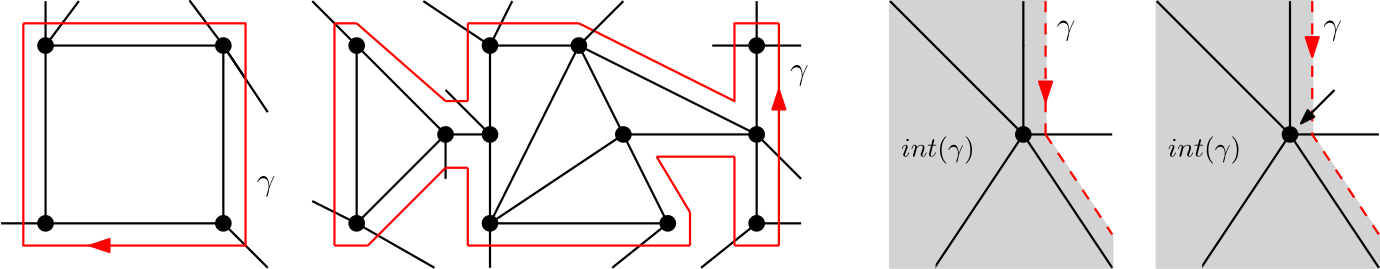 <?xml version="1.0"?>
<!DOCTYPE ipe SYSTEM "ipe.dtd">
<ipe version="70206" creator="Ipe 7.2.7">
<info created="D:20190606130513" modified="D:20190606131431"/>
<ipestyle name="basic">
<symbol name="arrow/arc(spx)">
<path stroke="sym-stroke" fill="sym-stroke" pen="sym-pen">
0 0 m
-1 0.333 l
-1 -0.333 l
h
</path>
</symbol>
<symbol name="arrow/farc(spx)">
<path stroke="sym-stroke" fill="white" pen="sym-pen">
0 0 m
-1 0.333 l
-1 -0.333 l
h
</path>
</symbol>
<symbol name="arrow/ptarc(spx)">
<path stroke="sym-stroke" fill="sym-stroke" pen="sym-pen">
0 0 m
-1 0.333 l
-0.8 0 l
-1 -0.333 l
h
</path>
</symbol>
<symbol name="arrow/fptarc(spx)">
<path stroke="sym-stroke" fill="white" pen="sym-pen">
0 0 m
-1 0.333 l
-0.8 0 l
-1 -0.333 l
h
</path>
</symbol>
<symbol name="mark/circle(sx)" transformations="translations">
<path fill="sym-stroke">
0.6 0 0 0.6 0 0 e
0.4 0 0 0.4 0 0 e
</path>
</symbol>
<symbol name="mark/disk(sx)" transformations="translations">
<path fill="sym-stroke">
0.6 0 0 0.6 0 0 e
</path>
</symbol>
<symbol name="mark/fdisk(sfx)" transformations="translations">
<group>
<path fill="sym-fill">
0.5 0 0 0.5 0 0 e
</path>
<path fill="sym-stroke" fillrule="eofill">
0.6 0 0 0.6 0 0 e
0.4 0 0 0.4 0 0 e
</path>
</group>
</symbol>
<symbol name="mark/box(sx)" transformations="translations">
<path fill="sym-stroke" fillrule="eofill">
-0.6 -0.6 m
0.6 -0.6 l
0.6 0.6 l
-0.6 0.6 l
h
-0.4 -0.4 m
0.4 -0.4 l
0.4 0.4 l
-0.4 0.4 l
h
</path>
</symbol>
<symbol name="mark/square(sx)" transformations="translations">
<path fill="sym-stroke">
-0.6 -0.6 m
0.6 -0.6 l
0.6 0.6 l
-0.6 0.6 l
h
</path>
</symbol>
<symbol name="mark/fsquare(sfx)" transformations="translations">
<group>
<path fill="sym-fill">
-0.5 -0.5 m
0.5 -0.5 l
0.5 0.5 l
-0.5 0.5 l
h
</path>
<path fill="sym-stroke" fillrule="eofill">
-0.6 -0.6 m
0.6 -0.6 l
0.6 0.6 l
-0.6 0.6 l
h
-0.4 -0.4 m
0.4 -0.4 l
0.4 0.4 l
-0.4 0.4 l
h
</path>
</group>
</symbol>
<symbol name="mark/cross(sx)" transformations="translations">
<group>
<path fill="sym-stroke">
-0.43 -0.57 m
0.57 0.43 l
0.43 0.57 l
-0.57 -0.43 l
h
</path>
<path fill="sym-stroke">
-0.43 0.57 m
0.57 -0.43 l
0.43 -0.57 l
-0.57 0.43 l
h
</path>
</group>
</symbol>
<symbol name="arrow/fnormal(spx)">
<path stroke="sym-stroke" fill="white" pen="sym-pen">
0 0 m
-1 0.333 l
-1 -0.333 l
h
</path>
</symbol>
<symbol name="arrow/pointed(spx)">
<path stroke="sym-stroke" fill="sym-stroke" pen="sym-pen">
0 0 m
-1 0.333 l
-0.8 0 l
-1 -0.333 l
h
</path>
</symbol>
<symbol name="arrow/fpointed(spx)">
<path stroke="sym-stroke" fill="white" pen="sym-pen">
0 0 m
-1 0.333 l
-0.8 0 l
-1 -0.333 l
h
</path>
</symbol>
<symbol name="arrow/linear(spx)">
<path stroke="sym-stroke" pen="sym-pen">
-1 0.333 m
0 0 l
-1 -0.333 l
</path>
</symbol>
<symbol name="arrow/fdouble(spx)">
<path stroke="sym-stroke" fill="white" pen="sym-pen">
0 0 m
-1 0.333 l
-1 -0.333 l
h
-1 0 m
-2 0.333 l
-2 -0.333 l
h
</path>
</symbol>
<symbol name="arrow/double(spx)">
<path stroke="sym-stroke" fill="sym-stroke" pen="sym-pen">
0 0 m
-1 0.333 l
-1 -0.333 l
h
-1 0 m
-2 0.333 l
-2 -0.333 l
h
</path>
</symbol>
<pen name="heavier" value="0.8"/>
<pen name="fat" value="1.2"/>
<pen name="ultrafat" value="2"/>
<symbolsize name="large" value="5"/>
<symbolsize name="small" value="2"/>
<symbolsize name="tiny" value="1.1"/>
<arrowsize name="large" value="10"/>
<arrowsize name="small" value="5"/>
<arrowsize name="tiny" value="3"/>
<color name="red" value="1 0 0"/>
<color name="green" value="0 1 0"/>
<color name="blue" value="0 0 1"/>
<color name="yellow" value="1 1 0"/>
<color name="orange" value="1 0.647 0"/>
<color name="gold" value="1 0.843 0"/>
<color name="purple" value="0.627 0.125 0.941"/>
<color name="gray" value="0.745"/>
<color name="brown" value="0.647 0.165 0.165"/>
<color name="navy" value="0 0 0.502"/>
<color name="pink" value="1 0.753 0.796"/>
<color name="seagreen" value="0.18 0.545 0.341"/>
<color name="turquoise" value="0.251 0.878 0.816"/>
<color name="violet" value="0.933 0.51 0.933"/>
<color name="darkblue" value="0 0 0.545"/>
<color name="darkcyan" value="0 0.545 0.545"/>
<color name="darkgray" value="0.663"/>
<color name="darkgreen" value="0 0.392 0"/>
<color name="darkmagenta" value="0.545 0 0.545"/>
<color name="darkorange" value="1 0.549 0"/>
<color name="darkred" value="0.545 0 0"/>
<color name="lightblue" value="0.678 0.847 0.902"/>
<color name="lightcyan" value="0.878 1 1"/>
<color name="lightgray" value="0.827"/>
<color name="lightgreen" value="0.565 0.933 0.565"/>
<color name="lightyellow" value="1 1 0.878"/>
<dashstyle name="dashed" value="[4] 0"/>
<dashstyle name="dotted" value="[1 3] 0"/>
<dashstyle name="dash dotted" value="[4 2 1 2] 0"/>
<dashstyle name="dash dot dotted" value="[4 2 1 2 1 2] 0"/>
<textsize name="large" value="\large"/>
<textsize name="Large" value="\Large"/>
<textsize name="LARGE" value="\LARGE"/>
<textsize name="huge" value="\huge"/>
<textsize name="Huge" value="\Huge"/>
<textsize name="small" value="\small"/>
<textsize name="footnote" value="\footnotesize"/>
<textsize name="tiny" value="\tiny"/>
<textstyle name="center" begin="\begin{center}" end="\end{center}"/>
<textstyle name="itemize" begin="\begin{itemize}" end="\end{itemize}"/>
<textstyle name="item" begin="\begin{itemize}\item{}" end="\end{itemize}"/>
<gridsize name="4 pts" value="4"/>
<gridsize name="8 pts (~3 mm)" value="8"/>
<gridsize name="16 pts (~6 mm)" value="16"/>
<gridsize name="32 pts (~12 mm)" value="32"/>
<gridsize name="10 pts (~3.5 mm)" value="10"/>
<gridsize name="20 pts (~7 mm)" value="20"/>
<gridsize name="14 pts (~5 mm)" value="14"/>
<gridsize name="28 pts (~10 mm)" value="28"/>
<gridsize name="56 pts (~20 mm)" value="56"/>
<anglesize name="90 deg" value="90"/>
<anglesize name="60 deg" value="60"/>
<anglesize name="45 deg" value="45"/>
<anglesize name="30 deg" value="30"/>
<anglesize name="22.5 deg" value="22.5"/>
<opacity name="10%" value="0.1"/>
<opacity name="30%" value="0.3"/>
<opacity name="50%" value="0.5"/>
<opacity name="75%" value="0.75"/>
<tiling name="falling" angle="-60" step="4" width="1"/>
<tiling name="rising" angle="30" step="4" width="1"/>
</ipestyle>
<page>
<layer name="alpha"/>
<view layers="alpha" active="alpha"/>
<path layer="alpha" stroke="black" pen="heavier">
64 768 m
64 704 l
128 704 l
128 768 l
64 768 l
64 768 l
128 768 l
</path>
<use name="mark/disk(sx)" pos="64 768" size="large" stroke="black"/>
<use name="mark/disk(sx)" pos="128 768" size="large" stroke="black"/>
<use name="mark/disk(sx)" pos="128 704" size="large" stroke="black"/>
<use name="mark/disk(sx)" pos="64 704" size="large" stroke="black"/>
<path stroke="black" pen="heavier">
128 768 m
116 784 l
128 768 l
136 756 l
</path>
<path stroke="black" pen="heavier">
128 704 m
144 688 l
</path>
<path stroke="black" pen="heavier">
128 768 m
144 744 l
</path>
<path stroke="black" pen="heavier">
64 768 m
76 784 l
</path>
<path stroke="black" pen="heavier">
64 768 m
64 784 l
</path>
<path stroke="black" pen="heavier">
64 704 m
48 704 l
</path>
<path stroke="red" pen="heavier" arrow="normal/normal">
56 776 m
136 776 l
136 696 l
80 696 l
</path>
<path stroke="red" pen="heavier">
80 696 m
56 696 l
56 776 l
</path>
<path matrix="1 0 0 1 -16 0" stroke="black" pen="heavier">
192 768 m
192 704 l
224 736 l
192 768 l
224 736 l
240 736 l
240 768 l
272 768 l
240 704 l
240 740 l
240 704 l
304 704 l
272 768 l
288 736 l
240 704 l
288 736 l
336 736 l
272 768 l
</path>
<path matrix="1 0 0 1 -16 0" stroke="black" pen="heavier">
336 736 m
336 704 l
336 704 l
</path>
<path matrix="1 0 0 1 -16 0" stroke="black" pen="heavier">
336 736 m
336 768 l
</path>
<use matrix="1 0 0 1 -16 0" name="mark/disk(sx)" pos="192 768" size="large" stroke="black"/>
<use matrix="1 0 0 1 -16 0" name="mark/disk(sx)" pos="192 704" size="large" stroke="black"/>
<use matrix="1 0 0 1 -16 0" name="mark/disk(sx)" pos="224 736" size="large" stroke="black"/>
<use matrix="1 0 0 1 -16 0" name="mark/disk(sx)" pos="240 736" size="large" stroke="black"/>
<use matrix="1 0 0 1 -16 0" name="mark/disk(sx)" pos="240 768" size="large" stroke="black"/>
<use matrix="1 0 0 1 -16 0" name="mark/disk(sx)" pos="272 768" size="large" stroke="black"/>
<use matrix="1 0 0 1 -16 0" name="mark/disk(sx)" pos="240 704" size="large" stroke="black"/>
<use matrix="1 0 0 1 -16 0" name="mark/disk(sx)" pos="304 704" size="large" stroke="black"/>
<use matrix="1 0 0 1 -16 0" name="mark/disk(sx)" pos="288 736" size="large" stroke="black"/>
<use matrix="1 0 0 1 -16 0" name="mark/disk(sx)" pos="336 736" size="large" stroke="black"/>
<use matrix="1 0 0 1 -16 0" name="mark/disk(sx)" pos="336 768" size="large" stroke="black"/>
<use matrix="1 0 0 1 -16 0" name="mark/disk(sx)" pos="336 704" size="large" stroke="black"/>
<path matrix="1 0 0 1 -16 0" stroke="black" pen="heavier">
192 768 m
176 784 l
</path>
<path matrix="1 0 0 1 -16 0" stroke="black" pen="heavier">
192 704 m
176 712 l
</path>
<path matrix="1 0 0 1 -16 0" stroke="black" pen="heavier">
192 704 m
220 688 l
</path>
<path matrix="1 0 0 1 -16 0" stroke="black" pen="heavier">
224 736 m
224 720 l
</path>
<path matrix="1 0 0 1 -16 0" stroke="black" pen="heavier">
240 736 m
224 752 l
</path>
<path matrix="1 0 0 1 -16 0" stroke="black" pen="heavier">
240 768 m
248 784 l
</path>
<path matrix="1 0 0 1 -16 0" stroke="black" pen="heavier">
240 768 m
216 784 l
</path>
<path matrix="1 0 0 1 -16 0" stroke="black" pen="heavier">
336 768 m
320 768 l
</path>
<path matrix="1 0 0 1 -16 0" stroke="black" pen="heavier">
336 768 m
336 784 l
</path>
<path matrix="1 0 0 1 -16 0" stroke="black" pen="heavier">
336 768 m
352 768 l
</path>
<path matrix="1 0 0 1 -16 0" stroke="black" pen="heavier">
336 736 m
352 720 l
</path>
<path matrix="1 0 0 1 -16 0" stroke="black" pen="heavier">
336 704 m
352 704 l
</path>
<path matrix="1 0 0 1 -16 0" stroke="black" pen="heavier">
336 704 m
316 688 l
</path>
<path matrix="1 0 0 1 -16 0" stroke="black" pen="heavier">
304 704 m
284 688 l
</path>
<path matrix="1 0 0 1 -16 0" stroke="black" pen="heavier">
240 704 m
240 688 l
</path>
<path matrix="1 0 0 1 -16 0" stroke="red" pen="heavier">
184 776 m
184 696 l
</path>
<path matrix="1 0 0 1 -16 0" stroke="red" pen="heavier">
184 696 m
196 696 l
</path>
<path matrix="1 0 0 1 -16 0" stroke="red" pen="heavier">
196 696 m
224 724 l
</path>
<path matrix="1 0 0 1 -16 0" stroke="red" pen="heavier">
224 724 m
232 724 l
</path>
<path matrix="1 0 0 1 -16 0" stroke="red" pen="heavier">
232 724 m
232 696 l
</path>
<path matrix="1 0 0 1 -16 0" stroke="red" pen="heavier">
232 696 m
312 696 l
</path>
<path matrix="1 0 0 1 -16 0" stroke="red" pen="heavier">
312 696 m
312 708 l
</path>
<path matrix="1 0 0 1 -16 0" stroke="red" pen="heavier">
312 708 m
300 728 l
</path>
<path matrix="1 0 0 1 -16 0" stroke="red" pen="heavier">
300 728 m
328 728 l
</path>
<path matrix="1 0 0 1 -16 0" stroke="red" pen="heavier">
328 728 m
328 696 l
</path>
<path matrix="1 0 0 1 -16 0" stroke="red" pen="heavier">
328 696 m
344 696 l
</path>
<path matrix="1 0 0 1 -16 0" stroke="red" pen="heavier" arrow="normal/normal">
344 696 m
344 752 l
</path>
<path matrix="1 0 0 1 -16 0" stroke="red" pen="heavier">
344 752 m
344 776 l
</path>
<path matrix="1 0 0 1 -16 0" stroke="red" pen="heavier">
344 776 m
328 776 l
328 748 l
272 776 l
</path>
<path matrix="1 0 0 1 -16 0" stroke="red" pen="heavier">
272 776 m
232 776 l
</path>
<path matrix="1 0 0 1 -16 0" stroke="red" pen="heavier">
232 776 m
232 748 l
</path>
<path matrix="1 0 0 1 -16 0" stroke="red" pen="heavier">
232 748 m
224 748 l
</path>
<path matrix="1 0 0 1 -16 0" stroke="red" pen="heavier">
224 748 m
192 776 l
</path>
<path matrix="1 0 0 1 -16 0" stroke="red" pen="heavier">
192 776 m
184 776 l
</path>
<path matrix="1 0 0 1 -16 0" stroke="black" pen="heavier">
272 768 m
288 784 l
</path>
<path matrix="1 0 0 1 16 0" stroke="lightgray" fill="lightgray" pen="heavier">
368 784 m
368 688 l
432 688 l
432 700 l
408 736 l
408 784 l
368 784 l
</path>
<path matrix="1 0 0 1 16 0" stroke="black" pen="heavier" cap="1">
400 768 m
400 768 l
</path>
<path matrix="1 0 0 1 16 0" stroke="black" pen="heavier">
400 784 m
400 736 l
</path>
<path matrix="1 0 0 1 16 0" stroke="black" pen="heavier">
400 736 m
368 688 l
</path>
<path matrix="1 0 0 1 16 0" stroke="black" pen="heavier">
400 736 m
432 736 l
</path>
<path matrix="1 0 0 1 16 0" stroke="black" pen="heavier">
400 736 m
432 688 l
</path>
<use matrix="1 0 0 1 16 0" name="mark/disk(sx)" pos="400 736" size="large" stroke="black"/>
<path matrix="1 0 0 1 16 0" stroke="red" dash="dashed" pen="heavier" arrow="normal/normal">
408 784 m
408 748 l
</path>
<path matrix="1 0 0 1 16 0" stroke="red" dash="dashed" pen="heavier">
408 748 m
408 736 l
</path>
<path matrix="1 0 0 1 16 0" stroke="red" dash="dashed" pen="heavier">
408 736 m
432 700 l
</path>
<path matrix="1 0 0 1 112 0" stroke="lightgray" fill="lightgray" pen="heavier">
368 784 m
368 688 l
432 688 l
432 700 l
408 736 l
408 784 l
368 784 l
</path>
<path matrix="1 0 0 1 112 0" stroke="black" pen="heavier" cap="1">
400 768 m
400 768 l
</path>
<path matrix="1 0 0 1 112 0" stroke="black" pen="heavier">
400 784 m
400 736 l
</path>
<path matrix="1 0 0 1 112 0" stroke="black" pen="heavier">
400 736 m
368 688 l
</path>
<path matrix="1 0 0 1 112 0" stroke="black" pen="heavier">
400 736 m
432 736 l
</path>
<path matrix="1 0 0 1 112 0" stroke="black" pen="heavier">
400 736 m
432 688 l
</path>
<use matrix="1 0 0 1 112 0" name="mark/disk(sx)" pos="400 736" size="large" stroke="black"/>
<path matrix="1 0 0 1 16 0" stroke="red" dash="dashed" pen="heavier">
528 700 m
504 736 l
504 764 l
504 764 l
</path>
<path matrix="1 0 0 1 16 0" stroke="red" fill="white" dash="dashed" pen="heavier" arrow="normal/normal">
504 784 m
504 764 l
</path>
<path matrix="1 0 0 1 16 0" stroke="black" fill="white" pen="heavier" arrow="normal/small">
512 752 m
500 740 l
</path>
<path stroke="lightgray" fill="lightgray" pen="heavier">
368 784 m
368 688 l
384 688 l
384 784 l
h
</path>
<path stroke="black" fill="lightgray" pen="heavier">
416 736 m
368 784 l
</path>
<path stroke="lightgray" fill="lightgray" pen="heavier">
464 784 m
464 688 l
480 688 l
480 784 l
h
</path>
<path stroke="black" fill="lightgray" pen="heavier">
512 736 m
464 784 l
</path>
<text matrix="1 0 0 1 0 -8" transformations="translations" pos="524 780" stroke="black" type="label" width="6.722" height="5.152" depth="2.32" valign="baseline" size="large" style="math">\gamma</text>
<text transformations="translations" pos="428 772" stroke="black" type="label" width="6.722" height="5.152" depth="2.32" valign="baseline" size="large" style="math">\gamma</text>
<text transformations="translations" pos="332 756" stroke="black" type="label" width="6.722" height="5.152" depth="2.32" valign="baseline" size="large" style="math">\gamma</text>
<text transformations="translations" pos="140 716" stroke="black" type="label" width="6.722" height="5.152" depth="2.32" valign="baseline" size="large" style="math">\gamma</text>
<text matrix="1 0 0 1 -4 8" transformations="translations" pos="376 720" stroke="black" type="label" width="26.47" height="7.473" depth="2.49" valign="baseline" style="math">int(\gamma)</text>
<text transformations="translations" pos="468 728" stroke="black" type="label" width="26.47" height="7.473" depth="2.49" valign="baseline" style="math">int(\gamma)</text>
</page>
</ipe>
